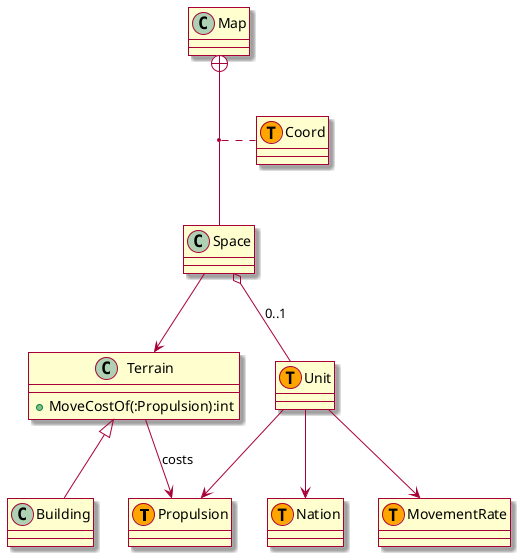 ﻿@startuml
skin rose

class Propulsion <<(T, Orange)>>
class Terrain{
    +MoveCostOf(:Propulsion):int
}
class Unit <<(T, Orange)>>
class MovementRate <<(T, Orange)>>
class Nation <<(T, Orange)>>
class Map
class Space
class Coord <<(T, orange)>>

Unit --> Propulsion
Unit --> MovementRate
Map +-- Space
(Map, Space) .. Coord
Space --> Terrain
Terrain --> Propulsion : costs
Unit --> Nation
Space o-- Unit : 0..1
Building -u-|> Terrain

@enduml